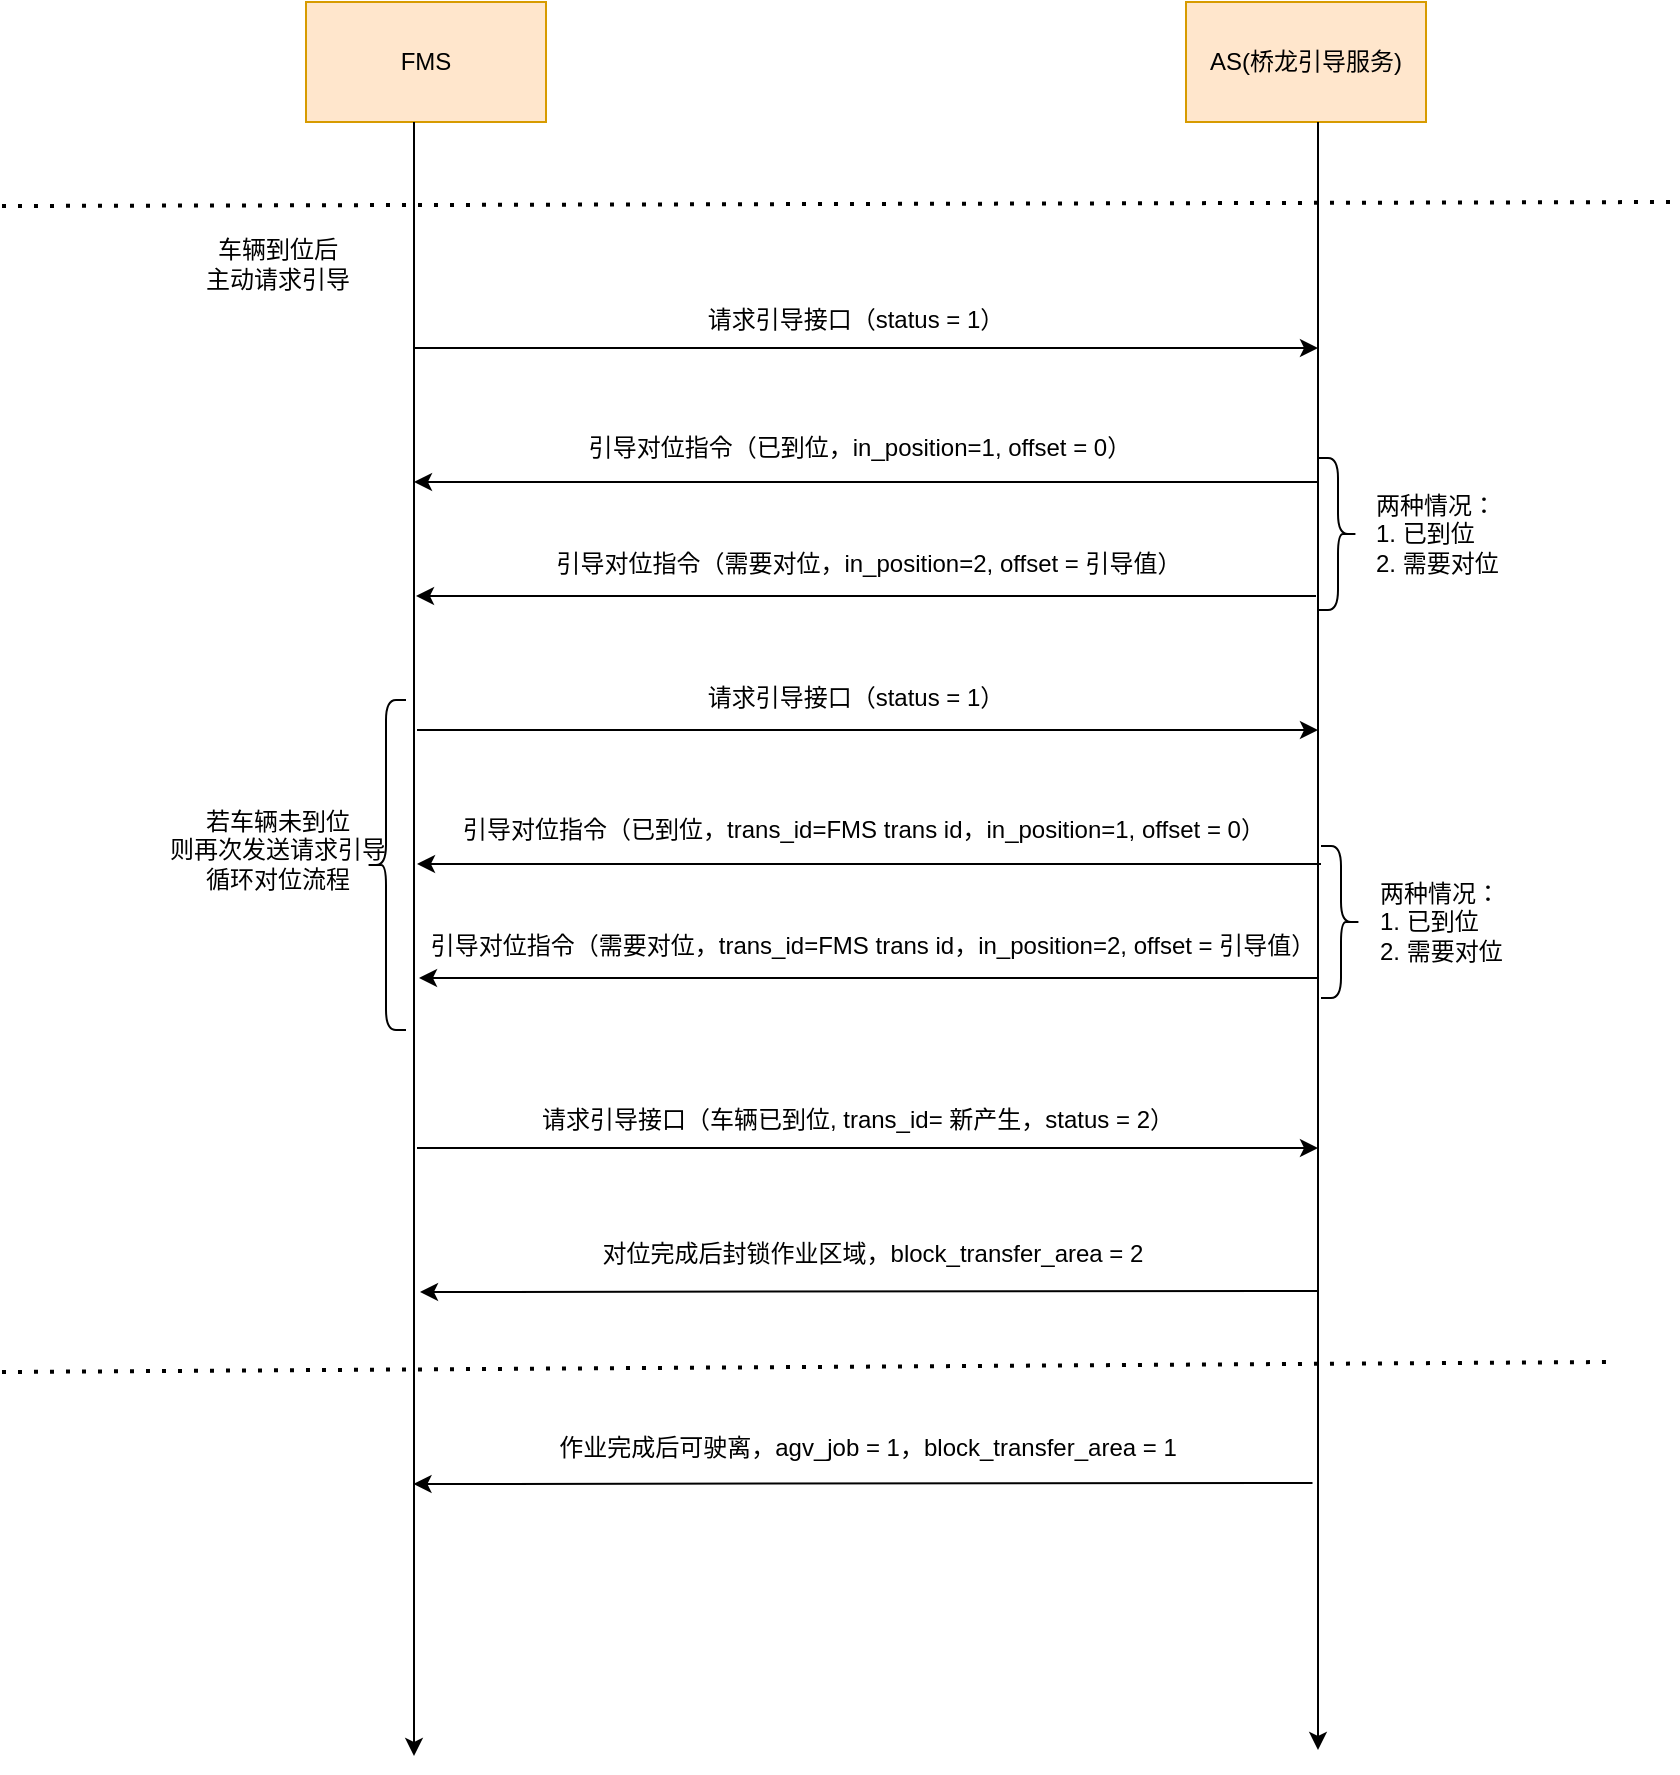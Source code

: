 <mxfile version="21.7.2" type="github">
  <diagram name="第 1 页" id="rWcn3jzGD6OSILU7geMx">
    <mxGraphModel dx="1434" dy="790" grid="0" gridSize="10" guides="1" tooltips="1" connect="1" arrows="1" fold="1" page="0" pageScale="1" pageWidth="827" pageHeight="1169" math="0" shadow="0">
      <root>
        <mxCell id="0" />
        <mxCell id="1" parent="0" />
        <mxCell id="14LxOmGrXxbErLR7jHpw-1" value="FMS" style="rounded=0;whiteSpace=wrap;html=1;fillColor=#ffe6cc;strokeColor=#d79b00;" vertex="1" parent="1">
          <mxGeometry x="186" y="94" width="120" height="60" as="geometry" />
        </mxCell>
        <mxCell id="14LxOmGrXxbErLR7jHpw-2" value="AS(桥龙引导服务)" style="rounded=0;whiteSpace=wrap;html=1;fillColor=#ffe6cc;strokeColor=#d79b00;" vertex="1" parent="1">
          <mxGeometry x="626" y="94" width="120" height="60" as="geometry" />
        </mxCell>
        <mxCell id="14LxOmGrXxbErLR7jHpw-3" value="" style="endArrow=classic;html=1;rounded=0;exitX=0.45;exitY=1.05;exitDx=0;exitDy=0;exitPerimeter=0;" edge="1" parent="1">
          <mxGeometry width="50" height="50" relative="1" as="geometry">
            <mxPoint x="240" y="154" as="sourcePoint" />
            <mxPoint x="240" y="971" as="targetPoint" />
          </mxGeometry>
        </mxCell>
        <mxCell id="14LxOmGrXxbErLR7jHpw-4" value="" style="endArrow=classic;html=1;rounded=0;exitX=0.45;exitY=1.05;exitDx=0;exitDy=0;exitPerimeter=0;" edge="1" parent="1">
          <mxGeometry width="50" height="50" relative="1" as="geometry">
            <mxPoint x="692" y="154" as="sourcePoint" />
            <mxPoint x="692" y="968" as="targetPoint" />
          </mxGeometry>
        </mxCell>
        <mxCell id="14LxOmGrXxbErLR7jHpw-5" value="" style="endArrow=classic;html=1;rounded=0;" edge="1" parent="1">
          <mxGeometry width="50" height="50" relative="1" as="geometry">
            <mxPoint x="240" y="267" as="sourcePoint" />
            <mxPoint x="692" y="267" as="targetPoint" />
          </mxGeometry>
        </mxCell>
        <mxCell id="14LxOmGrXxbErLR7jHpw-6" value="车辆到位后&lt;br&gt;主动请求引导" style="text;strokeColor=none;align=center;fillColor=none;html=1;verticalAlign=middle;whiteSpace=wrap;rounded=0;" vertex="1" parent="1">
          <mxGeometry x="97" y="215" width="150" height="20" as="geometry" />
        </mxCell>
        <mxCell id="14LxOmGrXxbErLR7jHpw-7" value="请求引导接口（status = 1）" style="text;strokeColor=none;align=center;fillColor=none;html=1;verticalAlign=middle;whiteSpace=wrap;rounded=0;" vertex="1" parent="1">
          <mxGeometry x="294.5" y="243" width="331.5" height="20" as="geometry" />
        </mxCell>
        <mxCell id="14LxOmGrXxbErLR7jHpw-10" value="" style="endArrow=classic;html=1;rounded=0;" edge="1" parent="1">
          <mxGeometry width="50" height="50" relative="1" as="geometry">
            <mxPoint x="692" y="334" as="sourcePoint" />
            <mxPoint x="240" y="334" as="targetPoint" />
          </mxGeometry>
        </mxCell>
        <mxCell id="14LxOmGrXxbErLR7jHpw-11" value="引导对位指令（已到位，in_position=1, offset = 0）" style="text;strokeColor=none;align=center;fillColor=none;html=1;verticalAlign=middle;whiteSpace=wrap;rounded=0;" vertex="1" parent="1">
          <mxGeometry x="260" y="307" width="406" height="20" as="geometry" />
        </mxCell>
        <mxCell id="14LxOmGrXxbErLR7jHpw-12" value="" style="endArrow=classic;html=1;rounded=0;" edge="1" parent="1">
          <mxGeometry width="50" height="50" relative="1" as="geometry">
            <mxPoint x="691" y="391" as="sourcePoint" />
            <mxPoint x="241" y="391" as="targetPoint" />
          </mxGeometry>
        </mxCell>
        <mxCell id="14LxOmGrXxbErLR7jHpw-13" value="引导对位指令（需要对位，in_position=2, offset = 引导值）" style="text;strokeColor=none;align=center;fillColor=none;html=1;verticalAlign=middle;whiteSpace=wrap;rounded=0;" vertex="1" parent="1">
          <mxGeometry x="243" y="365" width="449" height="20" as="geometry" />
        </mxCell>
        <mxCell id="14LxOmGrXxbErLR7jHpw-14" value="" style="shape=curlyBracket;whiteSpace=wrap;html=1;rounded=1;flipH=1;labelPosition=right;verticalLabelPosition=middle;align=left;verticalAlign=middle;" vertex="1" parent="1">
          <mxGeometry x="692" y="322" width="20" height="76" as="geometry" />
        </mxCell>
        <mxCell id="14LxOmGrXxbErLR7jHpw-15" value="两种情况：&lt;br&gt;1. 已到位&lt;br&gt;2. 需要对位" style="text;strokeColor=none;align=left;fillColor=none;html=1;verticalAlign=middle;whiteSpace=wrap;rounded=0;" vertex="1" parent="1">
          <mxGeometry x="719" y="333.5" width="109" height="53" as="geometry" />
        </mxCell>
        <mxCell id="14LxOmGrXxbErLR7jHpw-16" value="" style="endArrow=classic;html=1;rounded=0;" edge="1" parent="1">
          <mxGeometry width="50" height="50" relative="1" as="geometry">
            <mxPoint x="241.5" y="458" as="sourcePoint" />
            <mxPoint x="692" y="458" as="targetPoint" />
          </mxGeometry>
        </mxCell>
        <mxCell id="14LxOmGrXxbErLR7jHpw-18" value="" style="endArrow=classic;html=1;rounded=0;" edge="1" parent="1">
          <mxGeometry width="50" height="50" relative="1" as="geometry">
            <mxPoint x="693.5" y="525" as="sourcePoint" />
            <mxPoint x="241.5" y="525" as="targetPoint" />
          </mxGeometry>
        </mxCell>
        <mxCell id="14LxOmGrXxbErLR7jHpw-19" value="引导对位指令（已到位，trans_id=FMS trans id，in_position=1, offset = 0）" style="text;strokeColor=none;align=center;fillColor=none;html=1;verticalAlign=middle;whiteSpace=wrap;rounded=0;" vertex="1" parent="1">
          <mxGeometry x="261.5" y="498" width="406" height="20" as="geometry" />
        </mxCell>
        <mxCell id="14LxOmGrXxbErLR7jHpw-20" value="" style="endArrow=classic;html=1;rounded=0;" edge="1" parent="1">
          <mxGeometry width="50" height="50" relative="1" as="geometry">
            <mxPoint x="692.5" y="582" as="sourcePoint" />
            <mxPoint x="242.5" y="582" as="targetPoint" />
          </mxGeometry>
        </mxCell>
        <mxCell id="14LxOmGrXxbErLR7jHpw-21" value="引导对位指令（需要对位，trans_id=FMS trans id，in_position=2, offset = 引导值）" style="text;strokeColor=none;align=center;fillColor=none;html=1;verticalAlign=middle;whiteSpace=wrap;rounded=0;" vertex="1" parent="1">
          <mxGeometry x="244.5" y="556" width="449" height="20" as="geometry" />
        </mxCell>
        <mxCell id="14LxOmGrXxbErLR7jHpw-22" value="" style="shape=curlyBracket;whiteSpace=wrap;html=1;rounded=1;labelPosition=left;verticalLabelPosition=middle;align=right;verticalAlign=middle;" vertex="1" parent="1">
          <mxGeometry x="216" y="443" width="20" height="165" as="geometry" />
        </mxCell>
        <mxCell id="14LxOmGrXxbErLR7jHpw-23" value="" style="shape=curlyBracket;whiteSpace=wrap;html=1;rounded=1;flipH=1;labelPosition=right;verticalLabelPosition=middle;align=left;verticalAlign=middle;" vertex="1" parent="1">
          <mxGeometry x="693.5" y="516" width="20" height="76" as="geometry" />
        </mxCell>
        <mxCell id="14LxOmGrXxbErLR7jHpw-24" value="两种情况：&lt;br&gt;1. 已到位&lt;br&gt;2. 需要对位" style="text;strokeColor=none;align=left;fillColor=none;html=1;verticalAlign=middle;whiteSpace=wrap;rounded=0;" vertex="1" parent="1">
          <mxGeometry x="720.5" y="527.5" width="109" height="53" as="geometry" />
        </mxCell>
        <mxCell id="14LxOmGrXxbErLR7jHpw-25" value="若车辆未到位&lt;br&gt;则再次发送请求引导&lt;br&gt;循环对位流程" style="text;strokeColor=none;align=center;fillColor=none;html=1;verticalAlign=middle;whiteSpace=wrap;rounded=0;" vertex="1" parent="1">
          <mxGeometry x="97" y="507.5" width="150" height="20" as="geometry" />
        </mxCell>
        <mxCell id="14LxOmGrXxbErLR7jHpw-26" value="" style="endArrow=classic;html=1;rounded=0;" edge="1" parent="1">
          <mxGeometry width="50" height="50" relative="1" as="geometry">
            <mxPoint x="241.5" y="667" as="sourcePoint" />
            <mxPoint x="692" y="667" as="targetPoint" />
          </mxGeometry>
        </mxCell>
        <mxCell id="14LxOmGrXxbErLR7jHpw-27" value="请求引导接口（车辆已到位, trans_id= 新产生，status = 2）" style="text;strokeColor=none;align=center;fillColor=none;html=1;verticalAlign=middle;whiteSpace=wrap;rounded=0;" vertex="1" parent="1">
          <mxGeometry x="296" y="643" width="331.5" height="20" as="geometry" />
        </mxCell>
        <mxCell id="14LxOmGrXxbErLR7jHpw-33" value="对位完成后封锁作业区域，block_transfer_area = 2" style="text;strokeColor=none;align=center;fillColor=none;html=1;verticalAlign=middle;whiteSpace=wrap;rounded=0;" vertex="1" parent="1">
          <mxGeometry x="331.5" y="710" width="275" height="20" as="geometry" />
        </mxCell>
        <mxCell id="14LxOmGrXxbErLR7jHpw-36" value="" style="endArrow=none;dashed=1;html=1;dashPattern=1 3;strokeWidth=2;rounded=0;" edge="1" parent="1">
          <mxGeometry width="50" height="50" relative="1" as="geometry">
            <mxPoint x="34" y="196" as="sourcePoint" />
            <mxPoint x="870" y="194" as="targetPoint" />
          </mxGeometry>
        </mxCell>
        <mxCell id="14LxOmGrXxbErLR7jHpw-38" value="" style="endArrow=none;dashed=1;html=1;dashPattern=1 3;strokeWidth=2;rounded=0;" edge="1" parent="1">
          <mxGeometry width="50" height="50" relative="1" as="geometry">
            <mxPoint x="34" y="779" as="sourcePoint" />
            <mxPoint x="838" y="774" as="targetPoint" />
          </mxGeometry>
        </mxCell>
        <mxCell id="14LxOmGrXxbErLR7jHpw-39" value="" style="endArrow=classic;html=1;rounded=0;" edge="1" parent="1">
          <mxGeometry width="50" height="50" relative="1" as="geometry">
            <mxPoint x="692.5" y="738.5" as="sourcePoint" />
            <mxPoint x="243" y="739" as="targetPoint" />
          </mxGeometry>
        </mxCell>
        <mxCell id="14LxOmGrXxbErLR7jHpw-40" value="作业完成后可驶离，agv_job = 1，block_transfer_area = 1" style="text;strokeColor=none;align=center;fillColor=none;html=1;verticalAlign=middle;whiteSpace=wrap;rounded=0;" vertex="1" parent="1">
          <mxGeometry x="298.38" y="807" width="338.25" height="20" as="geometry" />
        </mxCell>
        <mxCell id="14LxOmGrXxbErLR7jHpw-41" value="" style="endArrow=classic;html=1;rounded=0;" edge="1" parent="1">
          <mxGeometry width="50" height="50" relative="1" as="geometry">
            <mxPoint x="689.25" y="834.5" as="sourcePoint" />
            <mxPoint x="239.75" y="835" as="targetPoint" />
          </mxGeometry>
        </mxCell>
        <mxCell id="14LxOmGrXxbErLR7jHpw-42" value="请求引导接口（status = 1）" style="text;strokeColor=none;align=center;fillColor=none;html=1;verticalAlign=middle;whiteSpace=wrap;rounded=0;" vertex="1" parent="1">
          <mxGeometry x="294.5" y="432" width="331.5" height="20" as="geometry" />
        </mxCell>
      </root>
    </mxGraphModel>
  </diagram>
</mxfile>
